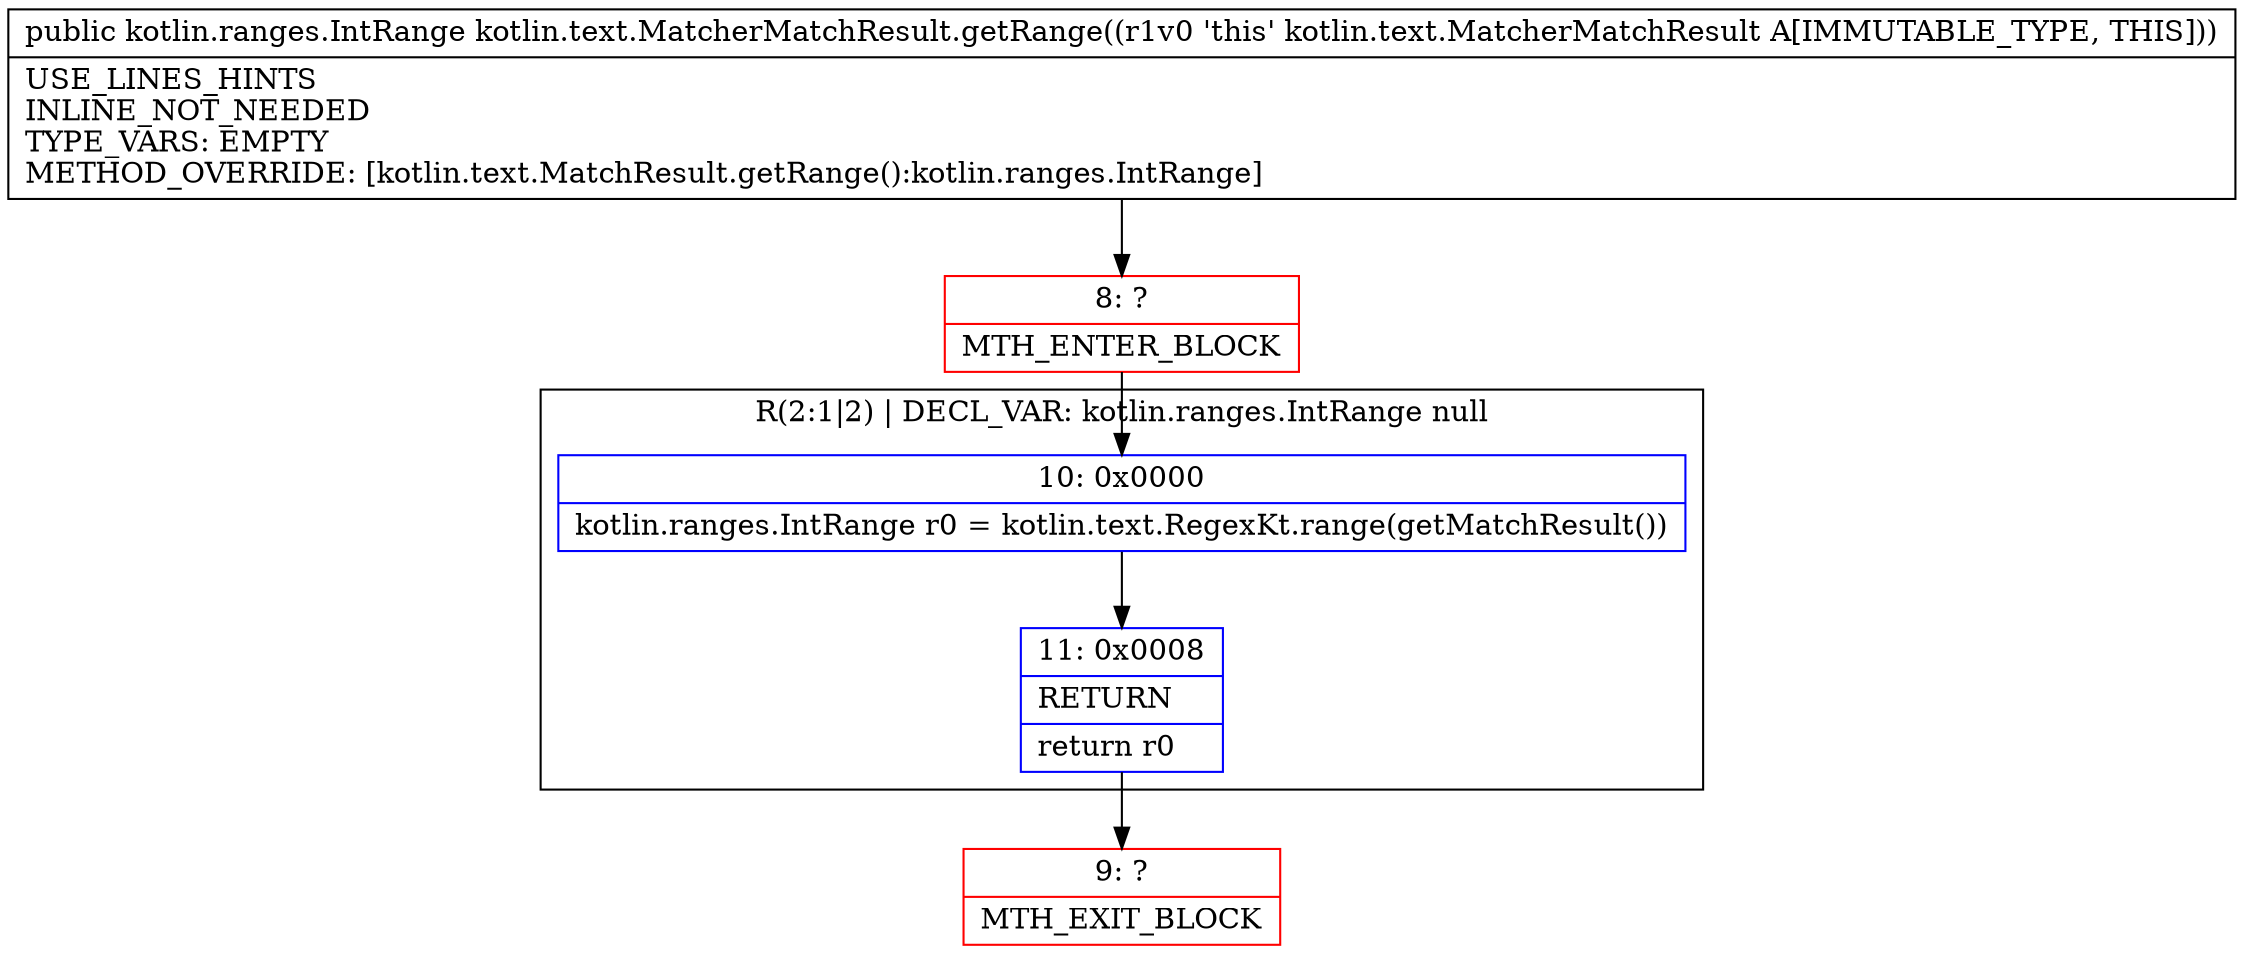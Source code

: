 digraph "CFG forkotlin.text.MatcherMatchResult.getRange()Lkotlin\/ranges\/IntRange;" {
subgraph cluster_Region_193426183 {
label = "R(2:1|2) | DECL_VAR: kotlin.ranges.IntRange null\l";
node [shape=record,color=blue];
Node_10 [shape=record,label="{10\:\ 0x0000|kotlin.ranges.IntRange r0 = kotlin.text.RegexKt.range(getMatchResult())\l}"];
Node_11 [shape=record,label="{11\:\ 0x0008|RETURN\l|return r0\l}"];
}
Node_8 [shape=record,color=red,label="{8\:\ ?|MTH_ENTER_BLOCK\l}"];
Node_9 [shape=record,color=red,label="{9\:\ ?|MTH_EXIT_BLOCK\l}"];
MethodNode[shape=record,label="{public kotlin.ranges.IntRange kotlin.text.MatcherMatchResult.getRange((r1v0 'this' kotlin.text.MatcherMatchResult A[IMMUTABLE_TYPE, THIS]))  | USE_LINES_HINTS\lINLINE_NOT_NEEDED\lTYPE_VARS: EMPTY\lMETHOD_OVERRIDE: [kotlin.text.MatchResult.getRange():kotlin.ranges.IntRange]\l}"];
MethodNode -> Node_8;Node_10 -> Node_11;
Node_11 -> Node_9;
Node_8 -> Node_10;
}

